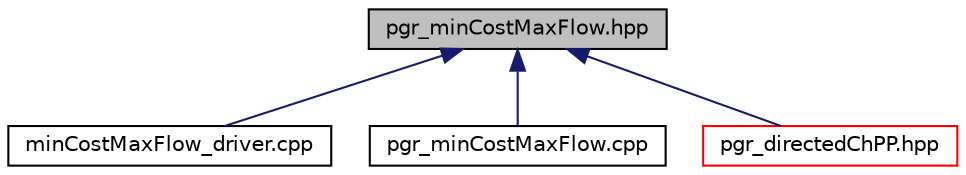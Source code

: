 digraph "pgr_minCostMaxFlow.hpp"
{
  edge [fontname="Helvetica",fontsize="10",labelfontname="Helvetica",labelfontsize="10"];
  node [fontname="Helvetica",fontsize="10",shape=record];
  Node15 [label="pgr_minCostMaxFlow.hpp",height=0.2,width=0.4,color="black", fillcolor="grey75", style="filled", fontcolor="black"];
  Node15 -> Node16 [dir="back",color="midnightblue",fontsize="10",style="solid",fontname="Helvetica"];
  Node16 [label="minCostMaxFlow_driver.cpp",height=0.2,width=0.4,color="black", fillcolor="white", style="filled",URL="$minCostMaxFlow__driver_8cpp.html"];
  Node15 -> Node17 [dir="back",color="midnightblue",fontsize="10",style="solid",fontname="Helvetica"];
  Node17 [label="pgr_minCostMaxFlow.cpp",height=0.2,width=0.4,color="black", fillcolor="white", style="filled",URL="$pgr__minCostMaxFlow_8cpp.html"];
  Node15 -> Node18 [dir="back",color="midnightblue",fontsize="10",style="solid",fontname="Helvetica"];
  Node18 [label="pgr_directedChPP.hpp",height=0.2,width=0.4,color="red", fillcolor="white", style="filled",URL="$pgr__directedChPP_8hpp.html"];
}
